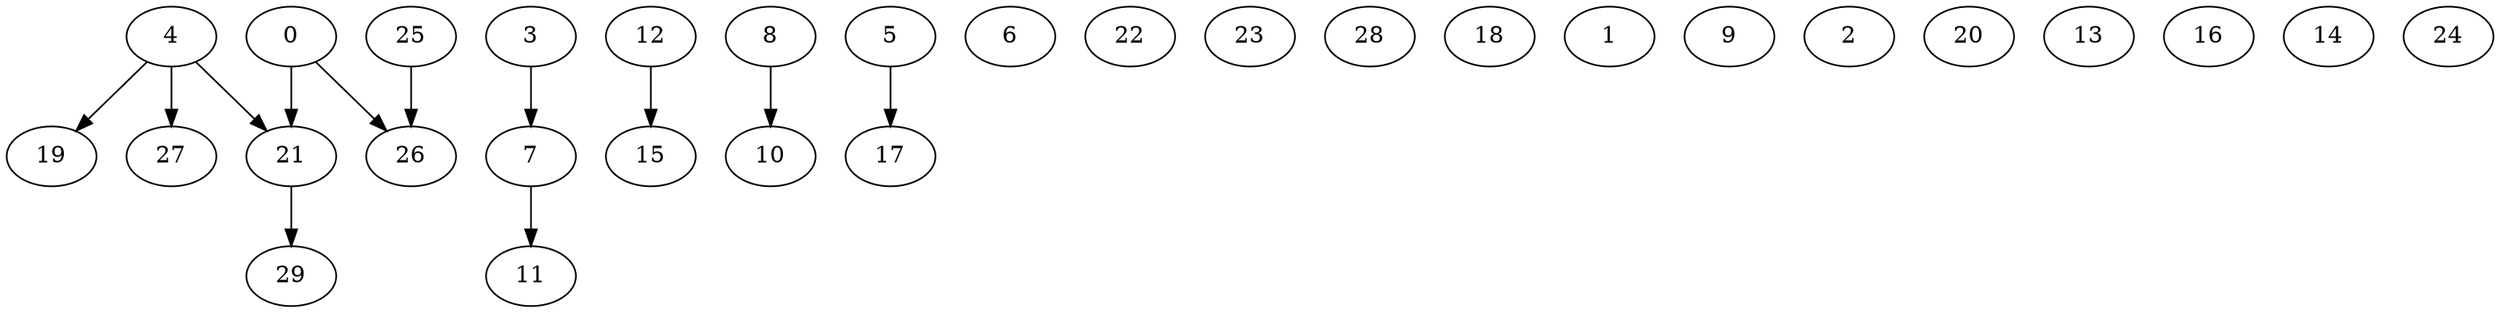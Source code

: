 digraph "Random_Nodes_30_Density_0.40_CCR_10.00_WeightType_Random_GB" {
	graph ["Duplicate states"=0,
		GraphType=Random,
		"Max states in OPEN"=0,
		Modes="120000ms; topo-ordered tasks, ; Pruning: task equivalence, fixed order ready list, ; F-value: ; Optimisation: best schedule length (\
SL) optimisation on equal, ",
		NumberOfTasks=30,
		"Pruned using list schedule length"=501680,
		"States removed from OPEN"=0,
		TargetSystem="Homogeneous-2",
		"Time to schedule (ms)"=1476,
		"Total idle time"=0,
		"Total schedule length"=90,
		"Total sequential time"=180,
		"Total states created"=946073
	];
	4	["Finish time"=77,
		Processor=0,
		"Start time"=67,
		Weight=10];
	21	["Finish time"=88,
		Processor=0,
		"Start time"=83,
		Weight=5];
	4 -> 21	[Weight=200];
	19	["Finish time"=83,
		Processor=0,
		"Start time"=79,
		Weight=4];
	4 -> 19	[Weight=75];
	27	["Finish time"=79,
		Processor=0,
		"Start time"=77,
		Weight=2];
	4 -> 27	[Weight=75];
	3	["Finish time"=66,
		Processor=1,
		"Start time"=59,
		Weight=7];
	7	["Finish time"=85,
		Processor=1,
		"Start time"=75,
		Weight=10];
	3 -> 7	[Weight=225];
	0	["Finish time"=59,
		Processor=0,
		"Start time"=53,
		Weight=6];
	0 -> 21	[Weight=75];
	26	["Finish time"=67,
		Processor=0,
		"Start time"=59,
		Weight=8];
	0 -> 26	[Weight=225];
	12	["Finish time"=47,
		Processor=0,
		"Start time"=42,
		Weight=5];
	15	["Finish time"=53,
		Processor=0,
		"Start time"=47,
		Weight=6];
	12 -> 15	[Weight=225];
	29	["Finish time"=90,
		Processor=0,
		"Start time"=88,
		Weight=2];
	21 -> 29	[Weight=200];
	8	["Finish time"=59,
		Processor=1,
		"Start time"=49,
		Weight=10];
	10	["Finish time"=75,
		Processor=1,
		"Start time"=66,
		Weight=9];
	8 -> 10	[Weight=150];
	5	["Finish time"=46,
		Processor=1,
		"Start time"=44,
		Weight=2];
	17	["Finish time"=49,
		Processor=1,
		"Start time"=46,
		Weight=3];
	5 -> 17	[Weight=150];
	11	["Finish time"=90,
		Processor=1,
		"Start time"=85,
		Weight=5];
	7 -> 11	[Weight=100];
	25	["Finish time"=42,
		Processor=0,
		"Start time"=38,
		Weight=4];
	25 -> 26	[Weight=100];
	6	["Finish time"=38,
		Processor=0,
		"Start time"=28,
		Weight=10];
	22	["Finish time"=44,
		Processor=1,
		"Start time"=34,
		Weight=10];
	23	["Finish time"=34,
		Processor=1,
		"Start time"=24,
		Weight=10];
	28	["Finish time"=24,
		Processor=1,
		"Start time"=14,
		Weight=10];
	18	["Finish time"=14,
		Processor=1,
		"Start time"=6,
		Weight=8];
	1	["Finish time"=28,
		Processor=0,
		"Start time"=21,
		Weight=7];
	9	["Finish time"=6,
		Processor=1,
		"Start time"=0,
		Weight=6];
	2	["Finish time"=21,
		Processor=0,
		"Start time"=16,
		Weight=5];
	20	["Finish time"=16,
		Processor=0,
		"Start time"=11,
		Weight=5];
	13	["Finish time"=11,
		Processor=0,
		"Start time"=7,
		Weight=4];
	16	["Finish time"=7,
		Processor=0,
		"Start time"=4,
		Weight=3];
	14	["Finish time"=4,
		Processor=0,
		"Start time"=2,
		Weight=2];
	24	["Finish time"=2,
		Processor=0,
		"Start time"=0,
		Weight=2];
}
